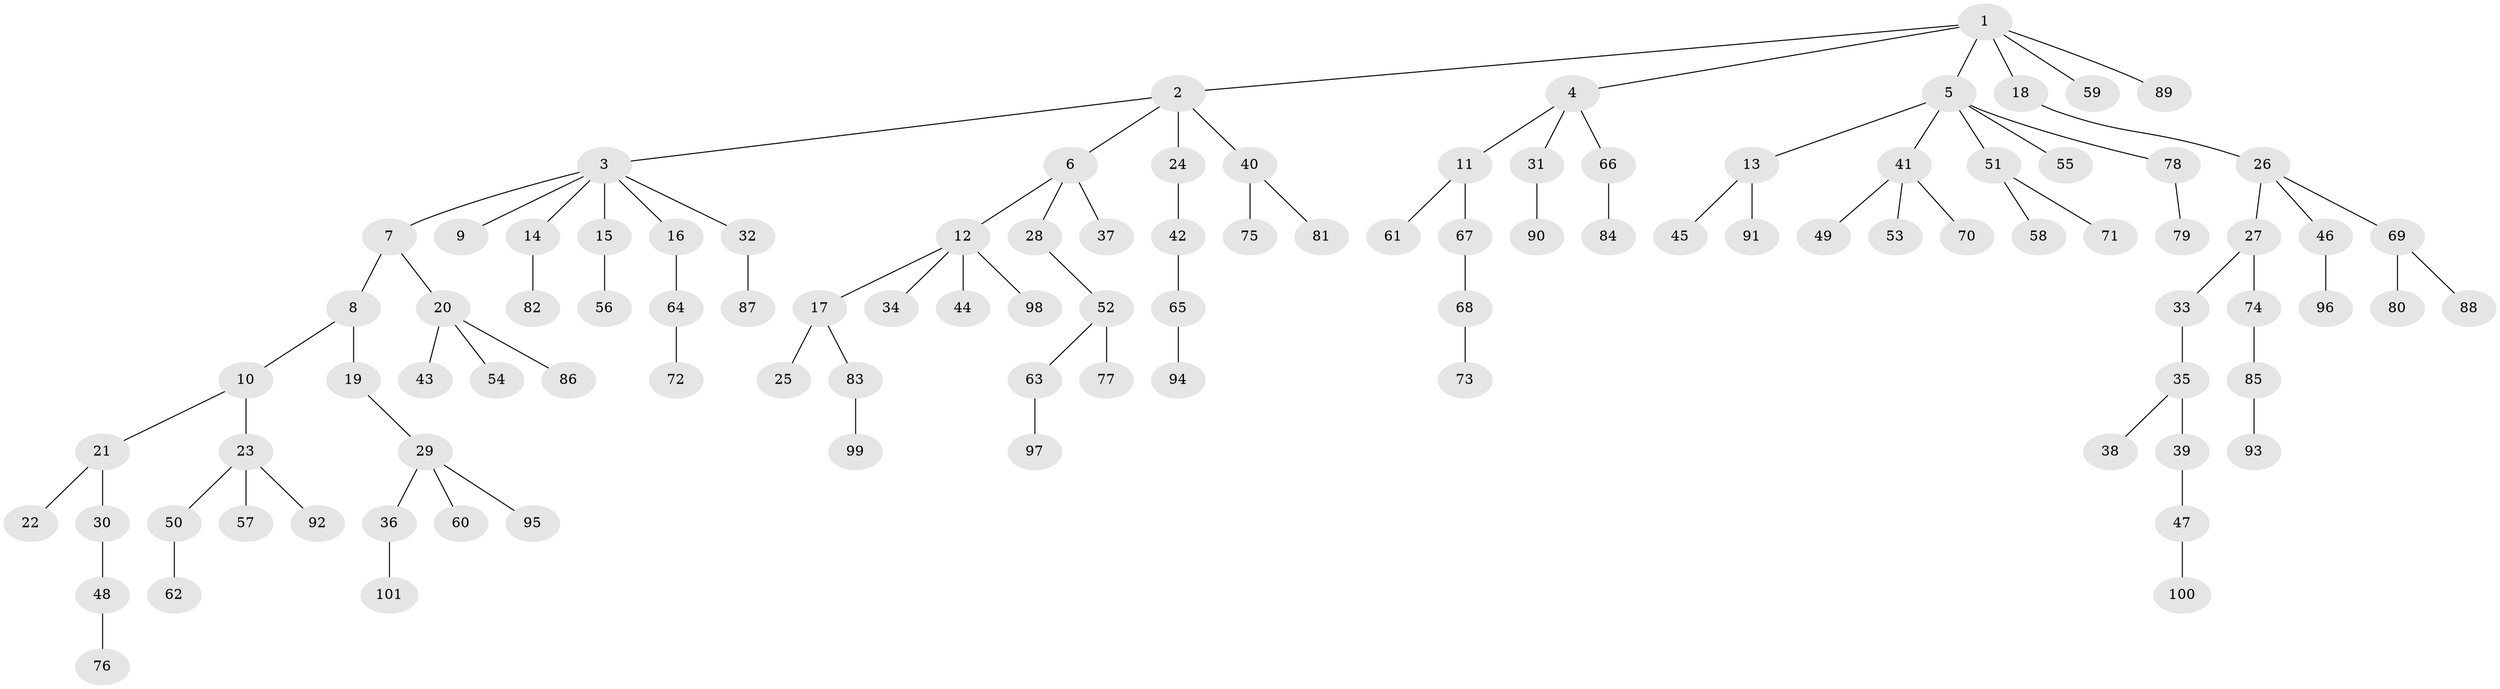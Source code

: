 // Generated by graph-tools (version 1.1) at 2025/36/03/09/25 02:36:32]
// undirected, 101 vertices, 100 edges
graph export_dot {
graph [start="1"]
  node [color=gray90,style=filled];
  1;
  2;
  3;
  4;
  5;
  6;
  7;
  8;
  9;
  10;
  11;
  12;
  13;
  14;
  15;
  16;
  17;
  18;
  19;
  20;
  21;
  22;
  23;
  24;
  25;
  26;
  27;
  28;
  29;
  30;
  31;
  32;
  33;
  34;
  35;
  36;
  37;
  38;
  39;
  40;
  41;
  42;
  43;
  44;
  45;
  46;
  47;
  48;
  49;
  50;
  51;
  52;
  53;
  54;
  55;
  56;
  57;
  58;
  59;
  60;
  61;
  62;
  63;
  64;
  65;
  66;
  67;
  68;
  69;
  70;
  71;
  72;
  73;
  74;
  75;
  76;
  77;
  78;
  79;
  80;
  81;
  82;
  83;
  84;
  85;
  86;
  87;
  88;
  89;
  90;
  91;
  92;
  93;
  94;
  95;
  96;
  97;
  98;
  99;
  100;
  101;
  1 -- 2;
  1 -- 4;
  1 -- 5;
  1 -- 18;
  1 -- 59;
  1 -- 89;
  2 -- 3;
  2 -- 6;
  2 -- 24;
  2 -- 40;
  3 -- 7;
  3 -- 9;
  3 -- 14;
  3 -- 15;
  3 -- 16;
  3 -- 32;
  4 -- 11;
  4 -- 31;
  4 -- 66;
  5 -- 13;
  5 -- 41;
  5 -- 51;
  5 -- 55;
  5 -- 78;
  6 -- 12;
  6 -- 28;
  6 -- 37;
  7 -- 8;
  7 -- 20;
  8 -- 10;
  8 -- 19;
  10 -- 21;
  10 -- 23;
  11 -- 61;
  11 -- 67;
  12 -- 17;
  12 -- 34;
  12 -- 44;
  12 -- 98;
  13 -- 45;
  13 -- 91;
  14 -- 82;
  15 -- 56;
  16 -- 64;
  17 -- 25;
  17 -- 83;
  18 -- 26;
  19 -- 29;
  20 -- 43;
  20 -- 54;
  20 -- 86;
  21 -- 22;
  21 -- 30;
  23 -- 50;
  23 -- 57;
  23 -- 92;
  24 -- 42;
  26 -- 27;
  26 -- 46;
  26 -- 69;
  27 -- 33;
  27 -- 74;
  28 -- 52;
  29 -- 36;
  29 -- 60;
  29 -- 95;
  30 -- 48;
  31 -- 90;
  32 -- 87;
  33 -- 35;
  35 -- 38;
  35 -- 39;
  36 -- 101;
  39 -- 47;
  40 -- 75;
  40 -- 81;
  41 -- 49;
  41 -- 53;
  41 -- 70;
  42 -- 65;
  46 -- 96;
  47 -- 100;
  48 -- 76;
  50 -- 62;
  51 -- 58;
  51 -- 71;
  52 -- 63;
  52 -- 77;
  63 -- 97;
  64 -- 72;
  65 -- 94;
  66 -- 84;
  67 -- 68;
  68 -- 73;
  69 -- 80;
  69 -- 88;
  74 -- 85;
  78 -- 79;
  83 -- 99;
  85 -- 93;
}
